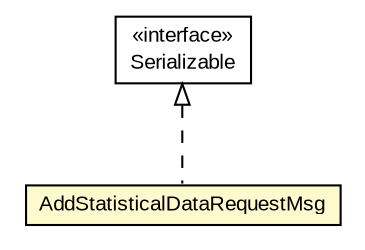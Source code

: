 #!/usr/local/bin/dot
#
# Class diagram 
# Generated by UMLGraph version R5_6-24-gf6e263 (http://www.umlgraph.org/)
#

digraph G {
	edge [fontname="arial",fontsize=10,labelfontname="arial",labelfontsize=10];
	node [fontname="arial",fontsize=10,shape=plaintext];
	nodesep=0.25;
	ranksep=0.5;
	// org.miloss.fgsms.services.interfaces.datacollector.AddStatisticalDataRequestMsg
	c113815 [label=<<table title="org.miloss.fgsms.services.interfaces.datacollector.AddStatisticalDataRequestMsg" border="0" cellborder="1" cellspacing="0" cellpadding="2" port="p" bgcolor="lemonChiffon" href="./AddStatisticalDataRequestMsg.html">
		<tr><td><table border="0" cellspacing="0" cellpadding="1">
<tr><td align="center" balign="center"> AddStatisticalDataRequestMsg </td></tr>
		</table></td></tr>
		</table>>, URL="./AddStatisticalDataRequestMsg.html", fontname="arial", fontcolor="black", fontsize=10.0];
	//org.miloss.fgsms.services.interfaces.datacollector.AddStatisticalDataRequestMsg implements java.io.Serializable
	c114586:p -> c113815:p [dir=back,arrowtail=empty,style=dashed];
	// java.io.Serializable
	c114586 [label=<<table title="java.io.Serializable" border="0" cellborder="1" cellspacing="0" cellpadding="2" port="p" href="http://java.sun.com/j2se/1.4.2/docs/api/java/io/Serializable.html">
		<tr><td><table border="0" cellspacing="0" cellpadding="1">
<tr><td align="center" balign="center"> &#171;interface&#187; </td></tr>
<tr><td align="center" balign="center"> Serializable </td></tr>
		</table></td></tr>
		</table>>, URL="http://java.sun.com/j2se/1.4.2/docs/api/java/io/Serializable.html", fontname="arial", fontcolor="black", fontsize=10.0];
}


